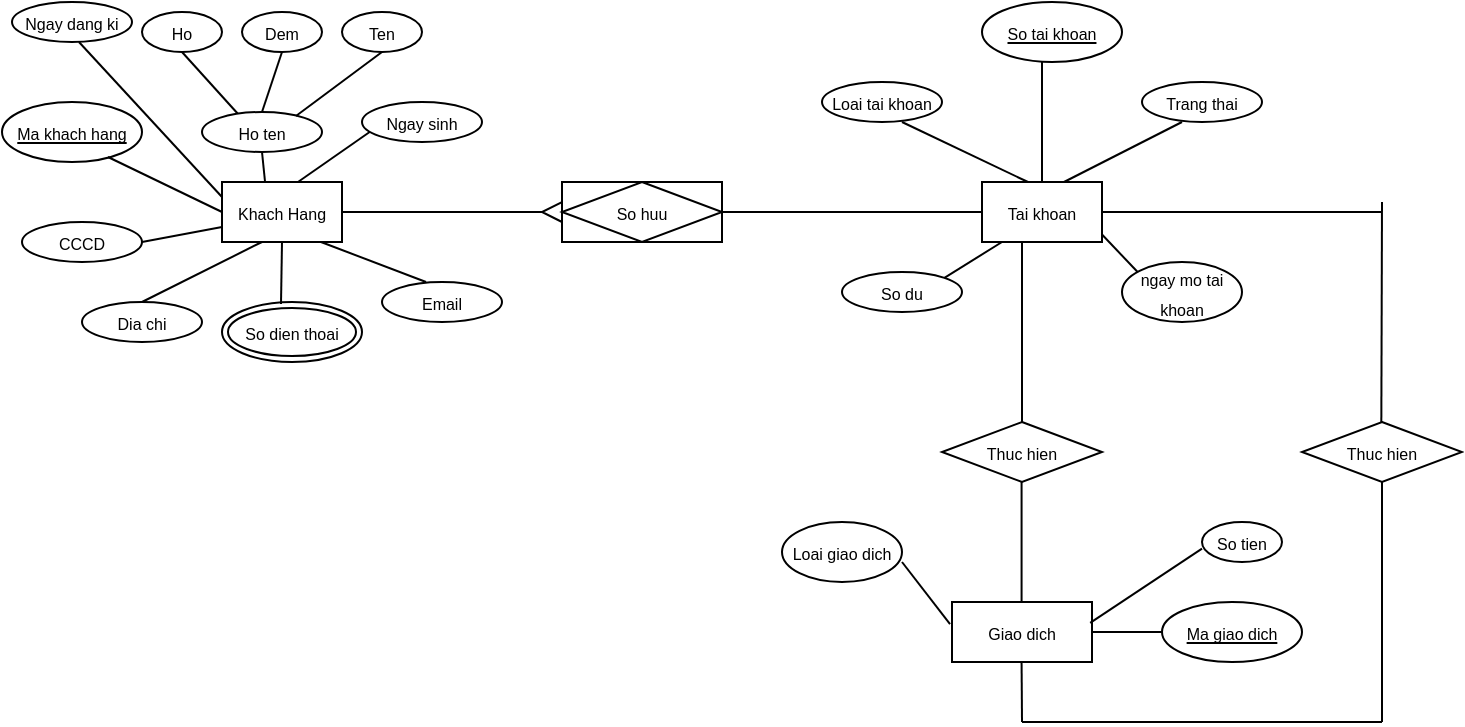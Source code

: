 <mxfile version="24.7.17">
  <diagram name="Page-1" id="HuaGfdDcAbAVN-yNJY32">
    <mxGraphModel dx="860" dy="345" grid="1" gridSize="10" guides="1" tooltips="1" connect="1" arrows="1" fold="1" page="1" pageScale="1" pageWidth="850" pageHeight="1100" math="0" shadow="0">
      <root>
        <mxCell id="0" />
        <mxCell id="1" parent="0" />
        <mxCell id="AIoSu3Kp3g_0agf-LmBO-7" value="&lt;font style=&quot;font-size: 8px;&quot;&gt;Khach Hang&lt;br&gt;&lt;/font&gt;" style="whiteSpace=wrap;html=1;align=center;" vertex="1" parent="1">
          <mxGeometry x="170" y="270" width="60" height="30" as="geometry" />
        </mxCell>
        <mxCell id="AIoSu3Kp3g_0agf-LmBO-9" value="&lt;font style=&quot;font-size: 8px;&quot;&gt;Ma khach hang&lt;br&gt;&lt;/font&gt;" style="ellipse;whiteSpace=wrap;html=1;align=center;fontStyle=4;" vertex="1" parent="1">
          <mxGeometry x="60" y="230" width="70" height="30" as="geometry" />
        </mxCell>
        <mxCell id="AIoSu3Kp3g_0agf-LmBO-10" value="" style="endArrow=none;html=1;rounded=0;entryX=0;entryY=0.5;entryDx=0;entryDy=0;exitX=0.757;exitY=0.917;exitDx=0;exitDy=0;exitPerimeter=0;" edge="1" parent="1" source="AIoSu3Kp3g_0agf-LmBO-9" target="AIoSu3Kp3g_0agf-LmBO-7">
          <mxGeometry relative="1" as="geometry">
            <mxPoint x="130" y="244.75" as="sourcePoint" />
            <mxPoint x="170" y="280" as="targetPoint" />
          </mxGeometry>
        </mxCell>
        <mxCell id="AIoSu3Kp3g_0agf-LmBO-12" value="&lt;font style=&quot;font-size: 8px;&quot;&gt;Email&lt;/font&gt;" style="ellipse;whiteSpace=wrap;html=1;align=center;" vertex="1" parent="1">
          <mxGeometry x="250" y="320" width="60" height="20" as="geometry" />
        </mxCell>
        <mxCell id="AIoSu3Kp3g_0agf-LmBO-13" value="" style="endArrow=none;html=1;rounded=0;entryX=0.358;entryY=-0.017;entryDx=0;entryDy=0;entryPerimeter=0;exitX=0.5;exitY=1;exitDx=0;exitDy=0;" edge="1" parent="1" source="AIoSu3Kp3g_0agf-LmBO-70" target="AIoSu3Kp3g_0agf-LmBO-7">
          <mxGeometry relative="1" as="geometry">
            <mxPoint x="190" y="260" as="sourcePoint" />
            <mxPoint x="220" y="265.25" as="targetPoint" />
          </mxGeometry>
        </mxCell>
        <mxCell id="AIoSu3Kp3g_0agf-LmBO-15" value="&lt;font style=&quot;font-size: 8px;&quot;&gt;Loai tai khoan&lt;br&gt;&lt;/font&gt;" style="ellipse;whiteSpace=wrap;html=1;align=center;" vertex="1" parent="1">
          <mxGeometry x="470" y="220" width="60" height="20" as="geometry" />
        </mxCell>
        <mxCell id="AIoSu3Kp3g_0agf-LmBO-16" value="" style="endArrow=none;html=1;rounded=0;entryX=0.633;entryY=0;entryDx=0;entryDy=0;entryPerimeter=0;" edge="1" parent="1" target="AIoSu3Kp3g_0agf-LmBO-7">
          <mxGeometry relative="1" as="geometry">
            <mxPoint x="251" y="240" as="sourcePoint" />
            <mxPoint x="250" y="271" as="targetPoint" />
          </mxGeometry>
        </mxCell>
        <mxCell id="AIoSu3Kp3g_0agf-LmBO-17" value="&lt;font style=&quot;font-size: 8px;&quot;&gt;CCCD&lt;/font&gt;" style="ellipse;whiteSpace=wrap;html=1;align=center;" vertex="1" parent="1">
          <mxGeometry x="70" y="290" width="60" height="20" as="geometry" />
        </mxCell>
        <mxCell id="AIoSu3Kp3g_0agf-LmBO-18" value="" style="endArrow=none;html=1;rounded=0;entryX=0;entryY=0.75;entryDx=0;entryDy=0;" edge="1" parent="1" target="AIoSu3Kp3g_0agf-LmBO-7">
          <mxGeometry relative="1" as="geometry">
            <mxPoint x="130" y="300" as="sourcePoint" />
            <mxPoint x="170" y="325.25" as="targetPoint" />
          </mxGeometry>
        </mxCell>
        <mxCell id="AIoSu3Kp3g_0agf-LmBO-19" value="&lt;font style=&quot;font-size: 8px;&quot;&gt;Dia chi&lt;br&gt;&lt;/font&gt;" style="ellipse;whiteSpace=wrap;html=1;align=center;" vertex="1" parent="1">
          <mxGeometry x="100" y="330" width="60" height="20" as="geometry" />
        </mxCell>
        <mxCell id="AIoSu3Kp3g_0agf-LmBO-20" value="" style="endArrow=none;html=1;rounded=0;entryX=0.333;entryY=1;entryDx=0;entryDy=0;entryPerimeter=0;" edge="1" parent="1" target="AIoSu3Kp3g_0agf-LmBO-7">
          <mxGeometry relative="1" as="geometry">
            <mxPoint x="130" y="330" as="sourcePoint" />
            <mxPoint x="170" y="308" as="targetPoint" />
          </mxGeometry>
        </mxCell>
        <mxCell id="AIoSu3Kp3g_0agf-LmBO-21" value="&lt;font style=&quot;font-size: 8px;&quot;&gt;So dien thoai&lt;br&gt;&lt;/font&gt;" style="ellipse;shape=doubleEllipse;margin=3;whiteSpace=wrap;html=1;align=center;" vertex="1" parent="1">
          <mxGeometry x="170" y="330" width="70" height="30" as="geometry" />
        </mxCell>
        <mxCell id="AIoSu3Kp3g_0agf-LmBO-22" value="" style="endArrow=none;html=1;rounded=0;entryX=0.158;entryY=0.033;entryDx=0;entryDy=0;entryPerimeter=0;exitX=0.5;exitY=1;exitDx=0;exitDy=0;" edge="1" parent="1" source="AIoSu3Kp3g_0agf-LmBO-7">
          <mxGeometry relative="1" as="geometry">
            <mxPoint x="200.5" y="300" as="sourcePoint" />
            <mxPoint x="199.5" y="331" as="targetPoint" />
          </mxGeometry>
        </mxCell>
        <mxCell id="AIoSu3Kp3g_0agf-LmBO-23" value="&lt;font style=&quot;font-size: 8px;&quot;&gt;Ho&lt;br&gt;&lt;/font&gt;" style="ellipse;whiteSpace=wrap;html=1;align=center;" vertex="1" parent="1">
          <mxGeometry x="130" y="185" width="40" height="20" as="geometry" />
        </mxCell>
        <mxCell id="AIoSu3Kp3g_0agf-LmBO-25" value="" style="endArrow=none;html=1;rounded=0;entryX=0.367;entryY=0;entryDx=0;entryDy=0;exitX=0.825;exitY=1;exitDx=0;exitDy=0;exitPerimeter=0;entryPerimeter=0;" edge="1" parent="1" source="AIoSu3Kp3g_0agf-LmBO-7" target="AIoSu3Kp3g_0agf-LmBO-12">
          <mxGeometry relative="1" as="geometry">
            <mxPoint x="220" y="310" as="sourcePoint" />
            <mxPoint x="270" y="310" as="targetPoint" />
          </mxGeometry>
        </mxCell>
        <mxCell id="AIoSu3Kp3g_0agf-LmBO-26" value="&lt;font style=&quot;font-size: 8px;&quot;&gt;Ngay dang ki&lt;font&gt;&lt;br&gt;&lt;/font&gt;&lt;/font&gt;" style="ellipse;whiteSpace=wrap;html=1;align=center;" vertex="1" parent="1">
          <mxGeometry x="65" y="180" width="60" height="20" as="geometry" />
        </mxCell>
        <mxCell id="AIoSu3Kp3g_0agf-LmBO-29" value="" style="endArrow=none;html=1;rounded=0;entryX=0;entryY=0.25;entryDx=0;entryDy=0;exitX=0.558;exitY=1;exitDx=0;exitDy=0;exitPerimeter=0;" edge="1" parent="1" source="AIoSu3Kp3g_0agf-LmBO-26" target="AIoSu3Kp3g_0agf-LmBO-7">
          <mxGeometry relative="1" as="geometry">
            <mxPoint x="130" y="190" as="sourcePoint" />
            <mxPoint x="170" y="223.25" as="targetPoint" />
          </mxGeometry>
        </mxCell>
        <mxCell id="AIoSu3Kp3g_0agf-LmBO-31" value="" style="line;strokeWidth=1;rotatable=0;dashed=0;labelPosition=right;align=left;verticalAlign=middle;spacingTop=0;spacingLeft=6;points=[];portConstraint=eastwest;" vertex="1" parent="1">
          <mxGeometry x="230" y="280" width="110" height="10" as="geometry" />
        </mxCell>
        <mxCell id="AIoSu3Kp3g_0agf-LmBO-32" value="&lt;font style=&quot;font-size: 8px;&quot;&gt;Tai khoan&lt;br&gt;&lt;/font&gt;" style="whiteSpace=wrap;html=1;align=center;" vertex="1" parent="1">
          <mxGeometry x="550" y="270" width="60" height="30" as="geometry" />
        </mxCell>
        <mxCell id="AIoSu3Kp3g_0agf-LmBO-33" value="" style="endArrow=none;html=1;rounded=0;" edge="1" parent="1" source="AIoSu3Kp3g_0agf-LmBO-41">
          <mxGeometry relative="1" as="geometry">
            <mxPoint x="420" y="284.75" as="sourcePoint" />
            <mxPoint x="550" y="285" as="targetPoint" />
          </mxGeometry>
        </mxCell>
        <mxCell id="AIoSu3Kp3g_0agf-LmBO-34" value="&lt;font style=&quot;font-size: 8px;&quot;&gt;So tai khoan&lt;br&gt;&lt;/font&gt;" style="ellipse;whiteSpace=wrap;html=1;align=center;fontStyle=4;" vertex="1" parent="1">
          <mxGeometry x="550" y="180" width="70" height="30" as="geometry" />
        </mxCell>
        <mxCell id="AIoSu3Kp3g_0agf-LmBO-35" value="" style="endArrow=none;html=1;rounded=0;entryX=0.5;entryY=0;entryDx=0;entryDy=0;" edge="1" parent="1" target="AIoSu3Kp3g_0agf-LmBO-32">
          <mxGeometry relative="1" as="geometry">
            <mxPoint x="580" y="210" as="sourcePoint" />
            <mxPoint x="620" y="245.25" as="targetPoint" />
          </mxGeometry>
        </mxCell>
        <mxCell id="AIoSu3Kp3g_0agf-LmBO-37" value="&lt;font style=&quot;font-size: 8px;&quot;&gt;Ngay sinh&lt;br&gt;&lt;/font&gt;" style="ellipse;whiteSpace=wrap;html=1;align=center;" vertex="1" parent="1">
          <mxGeometry x="240" y="230" width="60" height="20" as="geometry" />
        </mxCell>
        <mxCell id="AIoSu3Kp3g_0agf-LmBO-38" value="" style="endArrow=none;html=1;rounded=0;" edge="1" parent="1">
          <mxGeometry relative="1" as="geometry">
            <mxPoint x="510" y="240" as="sourcePoint" />
            <mxPoint x="573" y="270" as="targetPoint" />
          </mxGeometry>
        </mxCell>
        <mxCell id="AIoSu3Kp3g_0agf-LmBO-39" value="&lt;font style=&quot;font-size: 8px;&quot;&gt;Trang thai&lt;br&gt;&lt;/font&gt;" style="ellipse;whiteSpace=wrap;html=1;align=center;" vertex="1" parent="1">
          <mxGeometry x="630" y="220" width="60" height="20" as="geometry" />
        </mxCell>
        <mxCell id="AIoSu3Kp3g_0agf-LmBO-40" value="" style="endArrow=none;html=1;rounded=0;" edge="1" parent="1">
          <mxGeometry relative="1" as="geometry">
            <mxPoint x="650" y="240" as="sourcePoint" />
            <mxPoint x="591" y="270" as="targetPoint" />
          </mxGeometry>
        </mxCell>
        <mxCell id="AIoSu3Kp3g_0agf-LmBO-42" value="" style="endArrow=none;html=1;rounded=0;" edge="1" parent="1" target="AIoSu3Kp3g_0agf-LmBO-41">
          <mxGeometry relative="1" as="geometry">
            <mxPoint x="420" y="284.75" as="sourcePoint" />
            <mxPoint x="550" y="285" as="targetPoint" />
          </mxGeometry>
        </mxCell>
        <mxCell id="AIoSu3Kp3g_0agf-LmBO-41" value="" style="verticalLabelPosition=bottom;verticalAlign=top;html=1;shape=mxgraph.basic.acute_triangle;dx=0.5;rotation=-90;" vertex="1" parent="1">
          <mxGeometry x="330" y="280" width="10" height="10" as="geometry" />
        </mxCell>
        <mxCell id="AIoSu3Kp3g_0agf-LmBO-43" value="&lt;font style=&quot;font-size: 8px;&quot;&gt;So du&lt;br&gt;&lt;/font&gt;" style="ellipse;whiteSpace=wrap;html=1;align=center;" vertex="1" parent="1">
          <mxGeometry x="480" y="315" width="60" height="20" as="geometry" />
        </mxCell>
        <mxCell id="AIoSu3Kp3g_0agf-LmBO-44" value="" style="endArrow=none;html=1;rounded=0;entryX=1;entryY=0;entryDx=0;entryDy=0;" edge="1" parent="1" target="AIoSu3Kp3g_0agf-LmBO-43">
          <mxGeometry relative="1" as="geometry">
            <mxPoint x="560" y="300" as="sourcePoint" />
            <mxPoint x="520" y="309.33" as="targetPoint" />
          </mxGeometry>
        </mxCell>
        <mxCell id="AIoSu3Kp3g_0agf-LmBO-45" value="" style="endArrow=none;html=1;rounded=0;" edge="1" parent="1">
          <mxGeometry relative="1" as="geometry">
            <mxPoint x="629" y="316.25" as="sourcePoint" />
            <mxPoint x="610" y="296.25" as="targetPoint" />
          </mxGeometry>
        </mxCell>
        <mxCell id="AIoSu3Kp3g_0agf-LmBO-46" value="&lt;font style=&quot;font-size: 8px;&quot;&gt;ngay mo tai khoan&lt;br&gt;&lt;/font&gt;" style="ellipse;whiteSpace=wrap;html=1;align=center;" vertex="1" parent="1">
          <mxGeometry x="620" y="310" width="60" height="30" as="geometry" />
        </mxCell>
        <mxCell id="AIoSu3Kp3g_0agf-LmBO-48" value="&lt;font style=&quot;font-size: 8px;&quot;&gt;So huu&lt;font&gt;&lt;br&gt;&lt;/font&gt;&lt;/font&gt;" style="shape=associativeEntity;whiteSpace=wrap;html=1;align=center;" vertex="1" parent="1">
          <mxGeometry x="340" y="270" width="80" height="30" as="geometry" />
        </mxCell>
        <mxCell id="AIoSu3Kp3g_0agf-LmBO-49" value="" style="endArrow=none;html=1;rounded=0;" edge="1" parent="1">
          <mxGeometry relative="1" as="geometry">
            <mxPoint x="570" y="300" as="sourcePoint" />
            <mxPoint x="570" y="395" as="targetPoint" />
          </mxGeometry>
        </mxCell>
        <mxCell id="AIoSu3Kp3g_0agf-LmBO-50" value="&lt;font style=&quot;font-size: 8px;&quot;&gt;Thuc hien&lt;br&gt;&lt;/font&gt;" style="shape=rhombus;perimeter=rhombusPerimeter;whiteSpace=wrap;html=1;align=center;" vertex="1" parent="1">
          <mxGeometry x="530" y="390" width="80" height="30" as="geometry" />
        </mxCell>
        <mxCell id="AIoSu3Kp3g_0agf-LmBO-51" value="" style="endArrow=none;html=1;rounded=0;" edge="1" parent="1">
          <mxGeometry relative="1" as="geometry">
            <mxPoint x="569.79" y="420" as="sourcePoint" />
            <mxPoint x="569.79" y="480" as="targetPoint" />
          </mxGeometry>
        </mxCell>
        <mxCell id="AIoSu3Kp3g_0agf-LmBO-52" value="&lt;font style=&quot;font-size: 8px;&quot;&gt;Giao dich&lt;br&gt;&lt;/font&gt;" style="whiteSpace=wrap;html=1;align=center;" vertex="1" parent="1">
          <mxGeometry x="535" y="480" width="70" height="30" as="geometry" />
        </mxCell>
        <mxCell id="AIoSu3Kp3g_0agf-LmBO-53" value="&lt;font style=&quot;font-size: 8px;&quot;&gt;Ma giao dich&lt;br&gt;&lt;/font&gt;" style="ellipse;whiteSpace=wrap;html=1;align=center;fontStyle=4;" vertex="1" parent="1">
          <mxGeometry x="640" y="480" width="70" height="30" as="geometry" />
        </mxCell>
        <mxCell id="AIoSu3Kp3g_0agf-LmBO-54" value="" style="endArrow=none;html=1;rounded=0;exitX=0;exitY=0.5;exitDx=0;exitDy=0;entryX=1;entryY=0.5;entryDx=0;entryDy=0;" edge="1" parent="1" source="AIoSu3Kp3g_0agf-LmBO-53" target="AIoSu3Kp3g_0agf-LmBO-52">
          <mxGeometry relative="1" as="geometry">
            <mxPoint x="609.58" y="440" as="sourcePoint" />
            <mxPoint x="609.58" y="500" as="targetPoint" />
          </mxGeometry>
        </mxCell>
        <mxCell id="AIoSu3Kp3g_0agf-LmBO-57" value="&lt;font style=&quot;font-size: 8px;&quot;&gt;So tien&lt;br&gt;&lt;/font&gt;" style="ellipse;whiteSpace=wrap;html=1;align=center;" vertex="1" parent="1">
          <mxGeometry x="660" y="440" width="40" height="20" as="geometry" />
        </mxCell>
        <mxCell id="AIoSu3Kp3g_0agf-LmBO-58" value="" style="endArrow=none;html=1;rounded=0;exitX=0;exitY=0.667;exitDx=0;exitDy=0;exitPerimeter=0;entryX=0.987;entryY=0.347;entryDx=0;entryDy=0;entryPerimeter=0;" edge="1" parent="1" source="AIoSu3Kp3g_0agf-LmBO-57" target="AIoSu3Kp3g_0agf-LmBO-52">
          <mxGeometry relative="1" as="geometry">
            <mxPoint x="579.79" y="430" as="sourcePoint" />
            <mxPoint x="579.79" y="490" as="targetPoint" />
          </mxGeometry>
        </mxCell>
        <mxCell id="AIoSu3Kp3g_0agf-LmBO-59" value="" style="endArrow=none;html=1;rounded=0;" edge="1" parent="1">
          <mxGeometry relative="1" as="geometry">
            <mxPoint x="569.79" y="510" as="sourcePoint" />
            <mxPoint x="570" y="540" as="targetPoint" />
          </mxGeometry>
        </mxCell>
        <mxCell id="AIoSu3Kp3g_0agf-LmBO-61" value="" style="endArrow=none;html=1;rounded=0;" edge="1" parent="1">
          <mxGeometry relative="1" as="geometry">
            <mxPoint x="750" y="540" as="sourcePoint" />
            <mxPoint x="570" y="540" as="targetPoint" />
          </mxGeometry>
        </mxCell>
        <mxCell id="AIoSu3Kp3g_0agf-LmBO-62" value="" style="endArrow=none;html=1;rounded=0;" edge="1" parent="1">
          <mxGeometry relative="1" as="geometry">
            <mxPoint x="750" y="540" as="sourcePoint" />
            <mxPoint x="750" y="420" as="targetPoint" />
          </mxGeometry>
        </mxCell>
        <mxCell id="AIoSu3Kp3g_0agf-LmBO-63" value="&lt;font style=&quot;font-size: 8px;&quot;&gt;Thuc hien&lt;br&gt;&lt;/font&gt;" style="shape=rhombus;perimeter=rhombusPerimeter;whiteSpace=wrap;html=1;align=center;" vertex="1" parent="1">
          <mxGeometry x="710" y="390" width="80" height="30" as="geometry" />
        </mxCell>
        <mxCell id="AIoSu3Kp3g_0agf-LmBO-67" value="&lt;font style=&quot;font-size: 8px;&quot;&gt;Loai giao dich&lt;font&gt;&lt;br&gt;&lt;/font&gt;&lt;/font&gt;" style="ellipse;whiteSpace=wrap;html=1;align=center;" vertex="1" parent="1">
          <mxGeometry x="450" y="440" width="60" height="30" as="geometry" />
        </mxCell>
        <mxCell id="AIoSu3Kp3g_0agf-LmBO-69" value="" style="endArrow=none;html=1;rounded=0;entryX=0.308;entryY=0.075;entryDx=0;entryDy=0;exitX=0.5;exitY=1;exitDx=0;exitDy=0;entryPerimeter=0;" edge="1" parent="1" source="AIoSu3Kp3g_0agf-LmBO-23" target="AIoSu3Kp3g_0agf-LmBO-70">
          <mxGeometry relative="1" as="geometry">
            <mxPoint x="181" y="200" as="sourcePoint" />
            <mxPoint x="181" y="230" as="targetPoint" />
          </mxGeometry>
        </mxCell>
        <mxCell id="AIoSu3Kp3g_0agf-LmBO-70" value="&lt;font style=&quot;font-size: 8px;&quot;&gt;Ho ten&lt;/font&gt;" style="ellipse;whiteSpace=wrap;html=1;align=center;" vertex="1" parent="1">
          <mxGeometry x="160" y="235" width="60" height="20" as="geometry" />
        </mxCell>
        <mxCell id="AIoSu3Kp3g_0agf-LmBO-73" value="&lt;font style=&quot;font-size: 8px;&quot;&gt;Dem&lt;/font&gt;" style="ellipse;whiteSpace=wrap;html=1;align=center;" vertex="1" parent="1">
          <mxGeometry x="180" y="185" width="40" height="20" as="geometry" />
        </mxCell>
        <mxCell id="AIoSu3Kp3g_0agf-LmBO-74" value="" style="endArrow=none;html=1;rounded=0;entryX=0.5;entryY=0;entryDx=0;entryDy=0;exitX=0.5;exitY=1;exitDx=0;exitDy=0;" edge="1" parent="1" source="AIoSu3Kp3g_0agf-LmBO-73" target="AIoSu3Kp3g_0agf-LmBO-70">
          <mxGeometry relative="1" as="geometry">
            <mxPoint x="160" y="215" as="sourcePoint" />
            <mxPoint x="179" y="248" as="targetPoint" />
          </mxGeometry>
        </mxCell>
        <mxCell id="AIoSu3Kp3g_0agf-LmBO-76" value="&lt;font style=&quot;font-size: 8px;&quot;&gt;Ten&lt;/font&gt;" style="ellipse;whiteSpace=wrap;html=1;align=center;" vertex="1" parent="1">
          <mxGeometry x="230" y="185" width="40" height="20" as="geometry" />
        </mxCell>
        <mxCell id="AIoSu3Kp3g_0agf-LmBO-77" value="" style="endArrow=none;html=1;rounded=0;exitX=0.5;exitY=1;exitDx=0;exitDy=0;entryX=0.783;entryY=0.1;entryDx=0;entryDy=0;entryPerimeter=0;" edge="1" parent="1" source="AIoSu3Kp3g_0agf-LmBO-76" target="AIoSu3Kp3g_0agf-LmBO-70">
          <mxGeometry relative="1" as="geometry">
            <mxPoint x="210" y="215" as="sourcePoint" />
            <mxPoint x="210" y="230" as="targetPoint" />
          </mxGeometry>
        </mxCell>
        <mxCell id="AIoSu3Kp3g_0agf-LmBO-81" value="" style="endArrow=none;html=1;rounded=0;" edge="1" parent="1">
          <mxGeometry relative="1" as="geometry">
            <mxPoint x="749.67" y="390" as="sourcePoint" />
            <mxPoint x="750" y="280" as="targetPoint" />
          </mxGeometry>
        </mxCell>
        <mxCell id="AIoSu3Kp3g_0agf-LmBO-82" value="" style="endArrow=none;html=1;rounded=0;exitX=0;exitY=0.667;exitDx=0;exitDy=0;exitPerimeter=0;entryX=-0.014;entryY=0.367;entryDx=0;entryDy=0;entryPerimeter=0;" edge="1" parent="1" target="AIoSu3Kp3g_0agf-LmBO-52">
          <mxGeometry relative="1" as="geometry">
            <mxPoint x="510" y="460" as="sourcePoint" />
            <mxPoint x="454" y="500" as="targetPoint" />
          </mxGeometry>
        </mxCell>
        <mxCell id="AIoSu3Kp3g_0agf-LmBO-83" value="" style="endArrow=none;html=1;rounded=0;exitX=1;exitY=0.5;exitDx=0;exitDy=0;" edge="1" parent="1" source="AIoSu3Kp3g_0agf-LmBO-32">
          <mxGeometry relative="1" as="geometry">
            <mxPoint x="640" y="282.5" as="sourcePoint" />
            <mxPoint x="750" y="285" as="targetPoint" />
          </mxGeometry>
        </mxCell>
      </root>
    </mxGraphModel>
  </diagram>
</mxfile>
